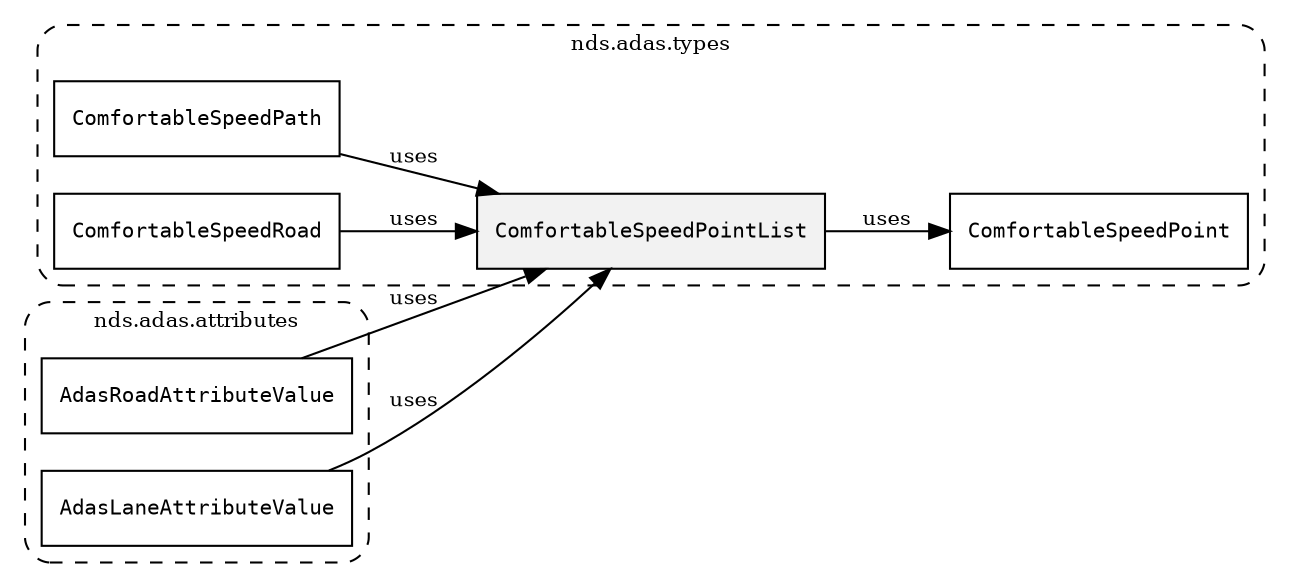 /**
 * This dot file creates symbol collaboration diagram for ComfortableSpeedPointList.
 */
digraph ZSERIO
{
    node [shape=box, fontsize=10];
    rankdir="LR";
    fontsize=10;
    tooltip="ComfortableSpeedPointList collaboration diagram";

    subgraph "cluster_nds.adas.types"
    {
        style="dashed, rounded";
        label="nds.adas.types";
        tooltip="Package nds.adas.types";
        href="../../../content/packages/nds.adas.types.html#Package-nds-adas-types";
        target="_parent";

        "ComfortableSpeedPointList" [style="filled", fillcolor="#0000000D", target="_parent", label=<<font face="monospace"><table align="center" border="0" cellspacing="0" cellpadding="0"><tr><td href="../../../content/packages/nds.adas.types.html#Structure-ComfortableSpeedPointList" title="Structure defined in nds.adas.types">ComfortableSpeedPointList</td></tr></table></font>>];
        "ComfortableSpeedPoint" [target="_parent", label=<<font face="monospace"><table align="center" border="0" cellspacing="0" cellpadding="0"><tr><td href="../../../content/packages/nds.adas.types.html#Structure-ComfortableSpeedPoint" title="Structure defined in nds.adas.types">ComfortableSpeedPoint</td></tr></table></font>>];
        "ComfortableSpeedPath" [target="_parent", label=<<font face="monospace"><table align="center" border="0" cellspacing="0" cellpadding="0"><tr><td href="../../../content/packages/nds.adas.types.html#Structure-ComfortableSpeedPath" title="Structure defined in nds.adas.types">ComfortableSpeedPath</td></tr></table></font>>];
        "ComfortableSpeedRoad" [target="_parent", label=<<font face="monospace"><table align="center" border="0" cellspacing="0" cellpadding="0"><tr><td href="../../../content/packages/nds.adas.types.html#Structure-ComfortableSpeedRoad" title="Structure defined in nds.adas.types">ComfortableSpeedRoad</td></tr></table></font>>];
    }

    subgraph "cluster_nds.adas.attributes"
    {
        style="dashed, rounded";
        label="nds.adas.attributes";
        tooltip="Package nds.adas.attributes";
        href="../../../content/packages/nds.adas.attributes.html#Package-nds-adas-attributes";
        target="_parent";

        "AdasRoadAttributeValue" [target="_parent", label=<<font face="monospace"><table align="center" border="0" cellspacing="0" cellpadding="0"><tr><td href="../../../content/packages/nds.adas.attributes.html#Choice-AdasRoadAttributeValue" title="Choice defined in nds.adas.attributes">AdasRoadAttributeValue</td></tr></table></font>>];
        "AdasLaneAttributeValue" [target="_parent", label=<<font face="monospace"><table align="center" border="0" cellspacing="0" cellpadding="0"><tr><td href="../../../content/packages/nds.adas.attributes.html#Choice-AdasLaneAttributeValue" title="Choice defined in nds.adas.attributes">AdasLaneAttributeValue</td></tr></table></font>>];
    }

    "ComfortableSpeedPointList" -> "ComfortableSpeedPoint" [label="uses", fontsize=10];
    "AdasRoadAttributeValue" -> "ComfortableSpeedPointList" [label="uses", fontsize=10];
    "AdasLaneAttributeValue" -> "ComfortableSpeedPointList" [label="uses", fontsize=10];
    "ComfortableSpeedPath" -> "ComfortableSpeedPointList" [label="uses", fontsize=10];
    "ComfortableSpeedRoad" -> "ComfortableSpeedPointList" [label="uses", fontsize=10];
}
